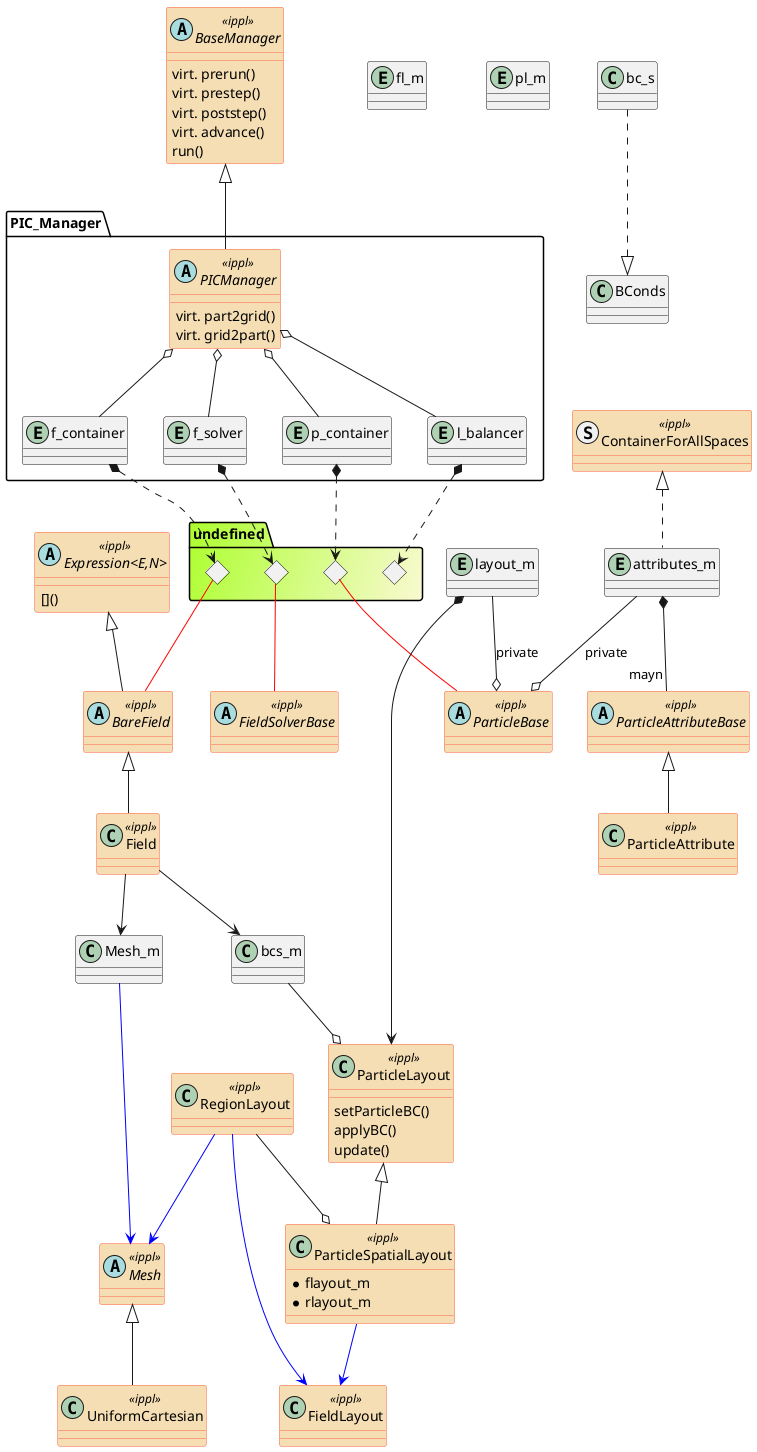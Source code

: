 @startuml




/' COLOUR DESIGN '/
skinparam class {
BackgroundColor<<ippl>> Wheat
BorderColor<<ippl>> Tomato

BackgroundColor<<alpine>> GreenYellow
BorderColor<<alpine>> ForestGreen
}




' package legend{
/' 
<> x1 
<> x2
' <> z1
' <> z2
' <> a1
' <> a2
<> b1
<> b2
<> c1
<> c2


x1 -[#blue]r-> x2 : Pointer
b1 -right-* b2  : Composition
c1 -right-o c2  : Aggregation
' z1 .right.|> z2 : Realisation  
' a1 -right-|> a2 : Generalisation \n(Inheritance) 

}

 '/





abstract "Expression<E,N>" <<ippl>>{

    []()
}


abstract class   BaseManager <<ippl>> {
    virt. prerun()
    virt. prestep()
    virt. poststep()
    virt. advance()
    run()
}


package PIC_Manager{

    abstract class  PICManager <<ippl>> {
        virt. part2grid()
        virt. grid2part()

        ' protected:
        ' <fc> p_container
        ' <pc> f_container
        ' <lb> l_balancer
        ' FieldSolverBase* f_solver

    }



    entity f_solver
    entity f_container
    entity p_container
    entity l_balancer

}

package undefined  #GreenYellow/LightGoldenRodYellow {

<> fs
<> fc
<> pc
<> lb

}



entity fl_m
entity layout_m
entity attributes_m
entity pl_m



    ' dataclass phi_m
    ' dataclass rho_m
    ' dataclass E_m
    ' entity mesh_m






/' Particle Related '/
abstract class  ParticleBase <<ippl>> {

}

abstract class  ParticleAttributeBase <<ippl>> {
}

class  ParticleAttribute <<ippl>> {
}






class ParticleLayout <<ippl>> {
    setParticleBC()
    applyBC()
    update()
}

class ParticleSpatialLayout <<ippl>>{
    * flayout_m
    * rlayout_m


}



abstract class  FieldSolverBase <<ippl>> {
}



abstract class  BareField <<ippl>> {}
class Field <<ippl>>



class FieldLayout <<ippl>>
abstract class Mesh <<ippl>>
class UniformCartesian <<ippl>>



struct ContainerForAllSpaces <<ippl>>

class RegionLayout <<ippl>>










/' ########################################################### '/
/' ########################################################### '/
/' ########################################################### '/
/' ########################################################### '/
/' RELATIONS ... '/
/' ########################################################### '/

BaseManager <|-- PICManager



PICManager o-- p_container
PICManager o-- f_container
PICManager o-- l_balancer
PICManager o-- f_solver




"Expression<E,N>" <|-- BareField
BareField  <|-- Field



/' ########################################################### '/
/' first Layer ... '/


' f_solver -[#blue]-|> FieldSolverBase
f_solver *..> fs
fs -[#red]- FieldSolverBase



' p_container ..|> ParticleBase
p_container *..>pc
pc -[#red]- ParticleBase



f_container *..> fc
fc -[#red]- BareField

l_balancer  *..> lb


Field --> Mesh_m
Field --> bcs_m

Mesh_m -[#blue]-> Mesh
bc_s ..|>  BConds


/' LoadBalancer ########################### '/


/' Solvers  ########################### '/






/' Fields ########################### '/




' mesh_m ..|> UniformCartesian
UniformCartesian -up-|> Mesh




/' Particles ########################### '/



ParticleBase  o-u- layout_m : private
ParticleBase o-u- attributes_m : private


ParticleAttributeBase <|-- ParticleAttribute 
attributes_m  *--  "mayn" ParticleAttributeBase
attributes_m .up.|> ContainerForAllSpaces





/' Layouts ############################## '/

ParticleSpatialLayout -up-|> ParticleLayout

ParticleSpatialLayout o-up- RegionLayout
ParticleSpatialLayout -[#Blue]->FieldLayout



layout_m *--> ParticleLayout

bcs_m --o ParticleLayout



RegionLayout -[#Blue]-> FieldLayout
RegionLayout -[#Blue]-> Mesh










/' ###################################### '/
/' LAYOUT HELP/ENFORCEMENT '/
/' ###################################### '/
/' Try to keep it minimal '/


@endluml

/' ###################################### '/
/' ###################################### '/
/' ###################################### '/
/' ###################################### '/
/' ###################################### '/
/' ###################################### '/
/' Notes '/








' dataclass q
' dataclass p
' dataclass E

' attributes_m o-- q
' attributes_m o-- p
' attributes_m o-- E


' q --|> ParticleAttribute  
' p --|> ParticleAttribute  
' E --|> ParticleAttribute  




